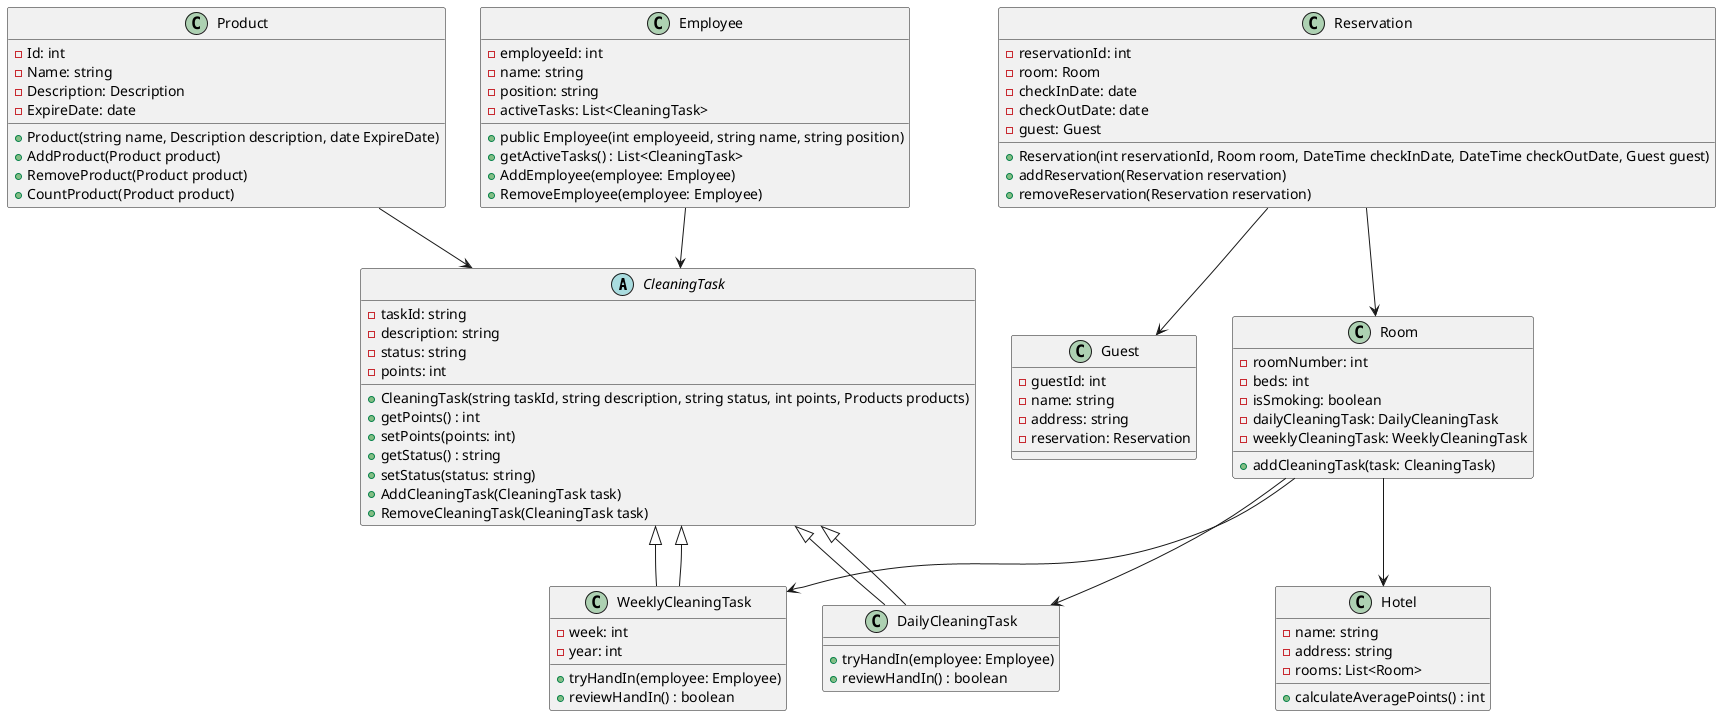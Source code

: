 ﻿@startuml

abstract class CleaningTask {
  -taskId: string
  -description: string
  -status: string
  -points: int
  +CleaningTask(string taskId, string description, string status, int points, Products products)
  +getPoints() : int
  +setPoints(points: int)
  +getStatus() : string
  +setStatus(status: string)
  +AddCleaningTask(CleaningTask task)
  +RemoveCleaningTask(CleaningTask task)
}

class DailyCleaningTask extends CleaningTask {
  +tryHandIn(employee: Employee)
  +reviewHandIn() : boolean
}

class WeeklyCleaningTask extends CleaningTask {
  -week: int
  -year: int
  +tryHandIn(employee: Employee)
  +reviewHandIn() : boolean
}

class Employee {
  -employeeId: int
  -name: string
  -position: string
  -activeTasks: List<CleaningTask>
  +public Employee(int employeeid, string name, string position)
  +getActiveTasks() : List<CleaningTask>
  +AddEmployee(employee: Employee)
  +RemoveEmployee(employee: Employee)
}


class Product {
  - Id: int
  - Name: string
  - Description: Description
  - ExpireDate: date
  + Product(string name, Description description, date ExpireDate)
  + AddProduct(Product product)
  + RemoveProduct(Product product) 
  + CountProduct(Product product)
}

class Room {
  -roomNumber: int
  -beds: int
  -isSmoking: boolean
  -dailyCleaningTask: DailyCleaningTask
  -weeklyCleaningTask: WeeklyCleaningTask
  +addCleaningTask(task: CleaningTask)
}

class Hotel {
  -name: string
  -address: string
  -rooms: List<Room>
  +calculateAveragePoints() : int
}

class Guest {
  -guestId: int
  -name: string
  -address: string
  -reservation: Reservation
}

class Reservation {
  -reservationId: int
  -room: Room
  -checkInDate: date
  -checkOutDate: date
  -guest: Guest
  +Reservation(int reservationId, Room room, DateTime checkInDate, DateTime checkOutDate, Guest guest)
  +addReservation(Reservation reservation)
  +removeReservation(Reservation reservation)
}

CleaningTask <|-- DailyCleaningTask
CleaningTask <|-- WeeklyCleaningTask
Employee --> CleaningTask
Room --> DailyCleaningTask
Room --> WeeklyCleaningTask
Room --> Hotel
Reservation --> Guest
Reservation --> Room
Product --> CleaningTask

@enduml